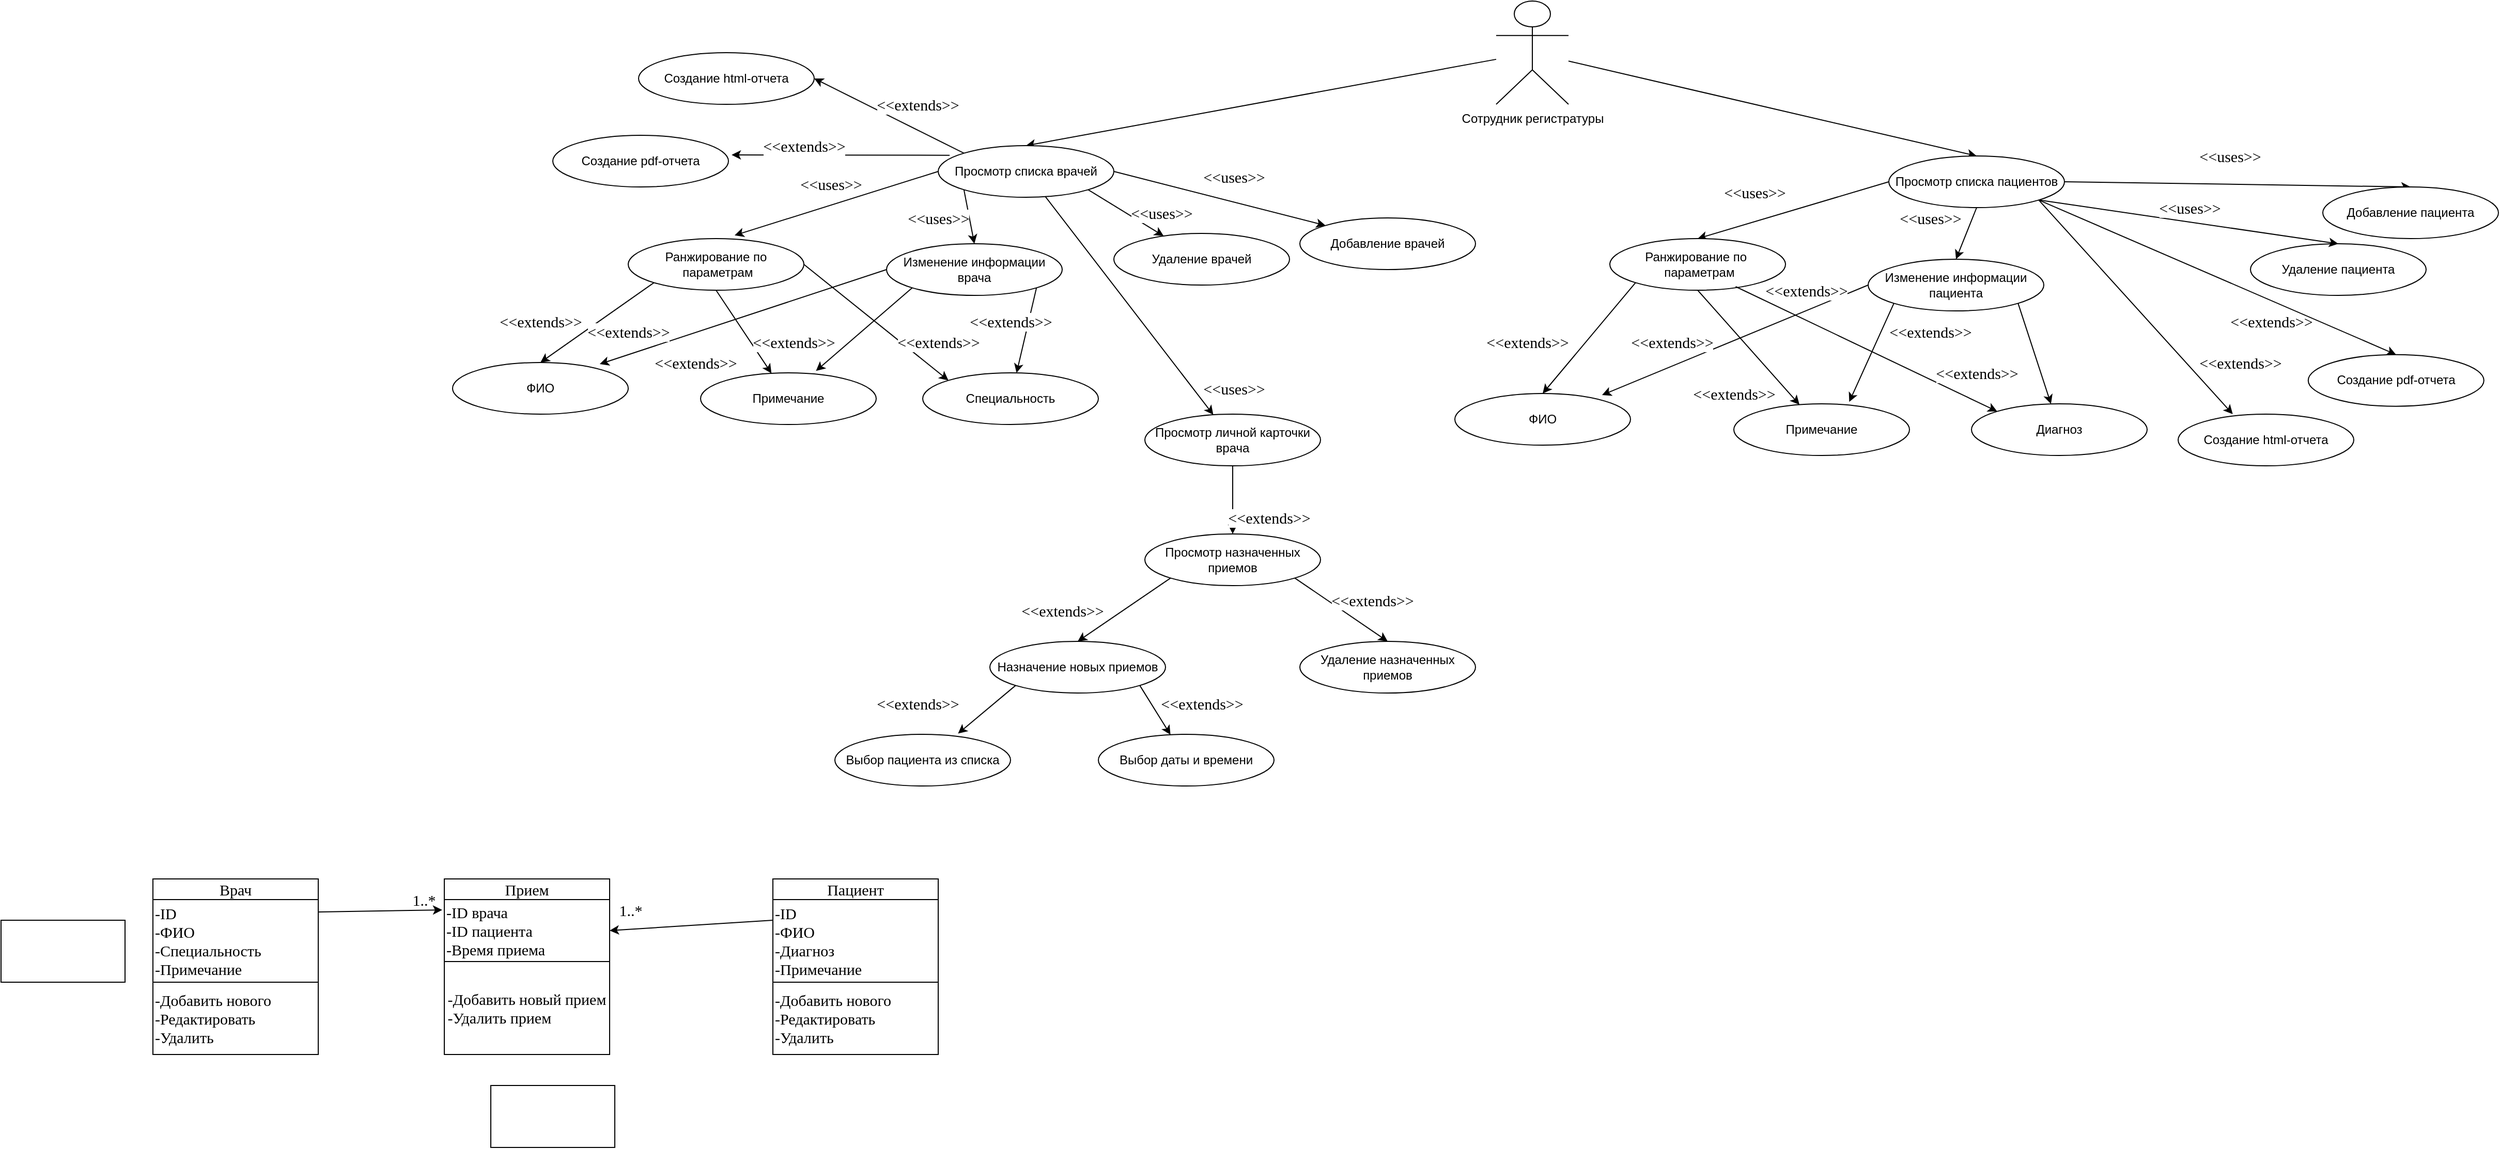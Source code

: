 <mxfile version="14.0.4" type="device"><diagram id="YWBsDUtpj5EmcOCMwIVn" name="Page-1"><mxGraphModel dx="2341" dy="1748" grid="1" gridSize="10" guides="1" tooltips="1" connect="1" arrows="1" fold="1" page="1" pageScale="1" pageWidth="827" pageHeight="1169" math="0" shadow="0"><root><mxCell id="0"/><mxCell id="1" parent="0"/><mxCell id="mnd61eeDgRCxOVj5yUjB-24" style="edgeStyle=none;rounded=0;orthogonalLoop=1;jettySize=auto;html=1;entryX=0.5;entryY=0;entryDx=0;entryDy=0;strokeColor=#000000;fontFamily=Times New Roman;fontSize=15;" parent="1" source="mnd61eeDgRCxOVj5yUjB-1" target="mnd61eeDgRCxOVj5yUjB-2" edge="1"><mxGeometry relative="1" as="geometry"><mxPoint x="490" y="-1090" as="sourcePoint"/></mxGeometry></mxCell><mxCell id="mnd61eeDgRCxOVj5yUjB-25" style="edgeStyle=none;rounded=0;orthogonalLoop=1;jettySize=auto;html=1;strokeColor=#000000;fontFamily=Times New Roman;fontSize=15;entryX=0.5;entryY=0;entryDx=0;entryDy=0;" parent="1" source="mnd61eeDgRCxOVj5yUjB-1" target="mnd61eeDgRCxOVj5yUjB-3" edge="1"><mxGeometry relative="1" as="geometry"><mxPoint x="910" y="-1050" as="targetPoint"/><mxPoint x="590" y="-1090" as="sourcePoint"/></mxGeometry></mxCell><mxCell id="mnd61eeDgRCxOVj5yUjB-1" value="Сотрудник регистратуры" style="shape=umlActor;verticalLabelPosition=bottom;verticalAlign=top;html=1;outlineConnect=0;" parent="1" vertex="1"><mxGeometry x="500" y="-1150" width="70" height="100" as="geometry"/></mxCell><mxCell id="mnd61eeDgRCxOVj5yUjB-13" style="rounded=0;orthogonalLoop=1;jettySize=auto;html=1;exitX=0;exitY=0.5;exitDx=0;exitDy=0;entryX=0.606;entryY=-0.063;entryDx=0;entryDy=0;entryPerimeter=0;" parent="1" source="mnd61eeDgRCxOVj5yUjB-2" target="mnd61eeDgRCxOVj5yUjB-11" edge="1"><mxGeometry relative="1" as="geometry"><mxPoint x="-20.135" y="-968.396" as="sourcePoint"/><mxPoint x="-240.0" y="-910" as="targetPoint"/></mxGeometry></mxCell><mxCell id="mnd61eeDgRCxOVj5yUjB-14" value="&amp;lt;&amp;lt;uses&amp;gt;&amp;gt;" style="edgeLabel;html=1;align=center;verticalAlign=middle;resizable=0;points=[];fontFamily=Times New Roman;fontSize=15;" parent="mnd61eeDgRCxOVj5yUjB-13" vertex="1" connectable="0"><mxGeometry x="0.819" y="-4" relative="1" as="geometry"><mxPoint x="76.5" y="-40.89" as="offset"/></mxGeometry></mxCell><mxCell id="mnd61eeDgRCxOVj5yUjB-19" style="edgeStyle=none;rounded=0;orthogonalLoop=1;jettySize=auto;html=1;exitX=1;exitY=1;exitDx=0;exitDy=0;strokeColor=#000000;fontFamily=Times New Roman;fontSize=15;" parent="1" source="mnd61eeDgRCxOVj5yUjB-2" target="mnd61eeDgRCxOVj5yUjB-4" edge="1"><mxGeometry relative="1" as="geometry"/></mxCell><mxCell id="mnd61eeDgRCxOVj5yUjB-20" style="edgeStyle=none;rounded=0;orthogonalLoop=1;jettySize=auto;html=1;exitX=1;exitY=0.5;exitDx=0;exitDy=0;entryX=0;entryY=0;entryDx=0;entryDy=0;strokeColor=#000000;fontFamily=Times New Roman;fontSize=15;" parent="1" source="mnd61eeDgRCxOVj5yUjB-2" target="mnd61eeDgRCxOVj5yUjB-6" edge="1"><mxGeometry relative="1" as="geometry"/></mxCell><mxCell id="mnd61eeDgRCxOVj5yUjB-105" style="edgeStyle=none;rounded=0;orthogonalLoop=1;jettySize=auto;html=1;exitX=0.065;exitY=0.187;exitDx=0;exitDy=0;entryX=1.018;entryY=0.38;entryDx=0;entryDy=0;entryPerimeter=0;strokeColor=#000000;fontFamily=Times New Roman;fontSize=15;exitPerimeter=0;" parent="1" source="mnd61eeDgRCxOVj5yUjB-2" target="mnd61eeDgRCxOVj5yUjB-102" edge="1"><mxGeometry relative="1" as="geometry"/></mxCell><mxCell id="mnd61eeDgRCxOVj5yUjB-106" style="edgeStyle=none;rounded=0;orthogonalLoop=1;jettySize=auto;html=1;exitX=0;exitY=0;exitDx=0;exitDy=0;entryX=1;entryY=0.5;entryDx=0;entryDy=0;strokeColor=#000000;fontFamily=Times New Roman;fontSize=15;" parent="1" source="mnd61eeDgRCxOVj5yUjB-2" target="mnd61eeDgRCxOVj5yUjB-103" edge="1"><mxGeometry relative="1" as="geometry"/></mxCell><mxCell id="mnd61eeDgRCxOVj5yUjB-2" value="Просмотр списка врачей" style="ellipse;whiteSpace=wrap;html=1;" parent="1" vertex="1"><mxGeometry x="-40" y="-1010" width="170" height="50" as="geometry"/></mxCell><mxCell id="mnd61eeDgRCxOVj5yUjB-26" style="edgeStyle=none;rounded=0;orthogonalLoop=1;jettySize=auto;html=1;exitX=0;exitY=0.5;exitDx=0;exitDy=0;entryX=0.5;entryY=0;entryDx=0;entryDy=0;strokeColor=#000000;fontFamily=Times New Roman;fontSize=15;" parent="1" source="mnd61eeDgRCxOVj5yUjB-3" target="mnd61eeDgRCxOVj5yUjB-12" edge="1"><mxGeometry relative="1" as="geometry"/></mxCell><mxCell id="mnd61eeDgRCxOVj5yUjB-27" style="edgeStyle=none;rounded=0;orthogonalLoop=1;jettySize=auto;html=1;exitX=0.5;exitY=1;exitDx=0;exitDy=0;entryX=0.5;entryY=0;entryDx=0;entryDy=0;strokeColor=#000000;fontFamily=Times New Roman;fontSize=15;" parent="1" source="mnd61eeDgRCxOVj5yUjB-3" target="mnd61eeDgRCxOVj5yUjB-8" edge="1"><mxGeometry relative="1" as="geometry"/></mxCell><mxCell id="mnd61eeDgRCxOVj5yUjB-29" style="edgeStyle=none;rounded=0;orthogonalLoop=1;jettySize=auto;html=1;exitX=1;exitY=0.5;exitDx=0;exitDy=0;entryX=0.5;entryY=0;entryDx=0;entryDy=0;strokeColor=#000000;fontFamily=Times New Roman;fontSize=15;" parent="1" source="mnd61eeDgRCxOVj5yUjB-3" target="mnd61eeDgRCxOVj5yUjB-9" edge="1"><mxGeometry relative="1" as="geometry"/></mxCell><mxCell id="mnd61eeDgRCxOVj5yUjB-3" value="Просмотр списка пациентов" style="ellipse;whiteSpace=wrap;html=1;" parent="1" vertex="1"><mxGeometry x="880" y="-1000" width="170" height="50" as="geometry"/></mxCell><mxCell id="mnd61eeDgRCxOVj5yUjB-4" value="Удаление врачей" style="ellipse;whiteSpace=wrap;html=1;" parent="1" vertex="1"><mxGeometry x="130" y="-925" width="170" height="50" as="geometry"/></mxCell><mxCell id="mnd61eeDgRCxOVj5yUjB-41" style="edgeStyle=none;rounded=0;orthogonalLoop=1;jettySize=auto;html=1;exitX=0;exitY=0.5;exitDx=0;exitDy=0;entryX=0.838;entryY=0.03;entryDx=0;entryDy=0;entryPerimeter=0;strokeColor=#000000;fontFamily=Times New Roman;fontSize=15;" parent="1" source="mnd61eeDgRCxOVj5yUjB-5" target="mnd61eeDgRCxOVj5yUjB-35" edge="1"><mxGeometry relative="1" as="geometry"/></mxCell><mxCell id="mnd61eeDgRCxOVj5yUjB-42" style="edgeStyle=none;rounded=0;orthogonalLoop=1;jettySize=auto;html=1;exitX=0;exitY=1;exitDx=0;exitDy=0;entryX=0.657;entryY=-0.037;entryDx=0;entryDy=0;entryPerimeter=0;strokeColor=#000000;fontFamily=Times New Roman;fontSize=15;" parent="1" source="mnd61eeDgRCxOVj5yUjB-5" target="mnd61eeDgRCxOVj5yUjB-37" edge="1"><mxGeometry relative="1" as="geometry"/></mxCell><mxCell id="mnd61eeDgRCxOVj5yUjB-43" style="edgeStyle=none;rounded=0;orthogonalLoop=1;jettySize=auto;html=1;exitX=1;exitY=1;exitDx=0;exitDy=0;strokeColor=#000000;fontFamily=Times New Roman;fontSize=15;" parent="1" source="mnd61eeDgRCxOVj5yUjB-5" target="mnd61eeDgRCxOVj5yUjB-36" edge="1"><mxGeometry relative="1" as="geometry"><mxPoint x="10" y="-830" as="targetPoint"/></mxGeometry></mxCell><mxCell id="mnd61eeDgRCxOVj5yUjB-5" value="Изменение информации врача" style="ellipse;whiteSpace=wrap;html=1;" parent="1" vertex="1"><mxGeometry x="-90" y="-915" width="170" height="50" as="geometry"/></mxCell><mxCell id="mnd61eeDgRCxOVj5yUjB-6" value="Добавление врачей" style="ellipse;whiteSpace=wrap;html=1;" parent="1" vertex="1"><mxGeometry x="310" y="-940" width="170" height="50" as="geometry"/></mxCell><mxCell id="mnd61eeDgRCxOVj5yUjB-7" value="Удаление пациента" style="ellipse;whiteSpace=wrap;html=1;" parent="1" vertex="1"><mxGeometry x="1230" y="-915" width="170" height="50" as="geometry"/></mxCell><mxCell id="mnd61eeDgRCxOVj5yUjB-8" value="Изменение информации пациента" style="ellipse;whiteSpace=wrap;html=1;" parent="1" vertex="1"><mxGeometry x="860" y="-900" width="170" height="50" as="geometry"/></mxCell><mxCell id="mnd61eeDgRCxOVj5yUjB-9" value="Добавление пациента" style="ellipse;whiteSpace=wrap;html=1;" parent="1" vertex="1"><mxGeometry x="1300" y="-970" width="170" height="50" as="geometry"/></mxCell><mxCell id="mnd61eeDgRCxOVj5yUjB-38" style="edgeStyle=none;rounded=0;orthogonalLoop=1;jettySize=auto;html=1;exitX=0;exitY=1;exitDx=0;exitDy=0;entryX=0.5;entryY=0;entryDx=0;entryDy=0;strokeColor=#000000;fontFamily=Times New Roman;fontSize=15;" parent="1" source="mnd61eeDgRCxOVj5yUjB-11" target="mnd61eeDgRCxOVj5yUjB-35" edge="1"><mxGeometry relative="1" as="geometry"/></mxCell><mxCell id="mnd61eeDgRCxOVj5yUjB-39" style="edgeStyle=none;rounded=0;orthogonalLoop=1;jettySize=auto;html=1;exitX=0.5;exitY=1;exitDx=0;exitDy=0;strokeColor=#000000;fontFamily=Times New Roman;fontSize=15;" parent="1" source="mnd61eeDgRCxOVj5yUjB-11" target="mnd61eeDgRCxOVj5yUjB-37" edge="1"><mxGeometry relative="1" as="geometry"/></mxCell><mxCell id="mnd61eeDgRCxOVj5yUjB-40" style="edgeStyle=none;rounded=0;orthogonalLoop=1;jettySize=auto;html=1;exitX=1;exitY=0.5;exitDx=0;exitDy=0;entryX=0;entryY=0;entryDx=0;entryDy=0;strokeColor=#000000;fontFamily=Times New Roman;fontSize=15;" parent="1" source="mnd61eeDgRCxOVj5yUjB-11" target="mnd61eeDgRCxOVj5yUjB-36" edge="1"><mxGeometry relative="1" as="geometry"/></mxCell><mxCell id="mnd61eeDgRCxOVj5yUjB-11" value="Ранжирование по&lt;br&gt;&amp;nbsp;параметрам" style="ellipse;whiteSpace=wrap;html=1;" parent="1" vertex="1"><mxGeometry x="-340" y="-920" width="170" height="50" as="geometry"/></mxCell><mxCell id="mnd61eeDgRCxOVj5yUjB-12" value="Ранжирование по&amp;nbsp;&lt;br&gt;&amp;nbsp;параметрам" style="ellipse;whiteSpace=wrap;html=1;" parent="1" vertex="1"><mxGeometry x="610" y="-920" width="170" height="50" as="geometry"/></mxCell><mxCell id="mnd61eeDgRCxOVj5yUjB-16" style="rounded=0;orthogonalLoop=1;jettySize=auto;html=1;entryX=0.5;entryY=0;entryDx=0;entryDy=0;exitX=0;exitY=1;exitDx=0;exitDy=0;" parent="1" source="mnd61eeDgRCxOVj5yUjB-2" target="mnd61eeDgRCxOVj5yUjB-5" edge="1"><mxGeometry relative="1" as="geometry"><mxPoint y="-970" as="sourcePoint"/><mxPoint x="-230.0" y="-900" as="targetPoint"/></mxGeometry></mxCell><mxCell id="mnd61eeDgRCxOVj5yUjB-18" value="&amp;lt;&amp;lt;uses&amp;gt;&amp;gt;" style="edgeLabel;html=1;align=center;verticalAlign=middle;resizable=0;points=[];fontFamily=Times New Roman;fontSize=15;" parent="1" vertex="1" connectable="0"><mxGeometry x="-40.002" y="-940.0" as="geometry"/></mxCell><mxCell id="mnd61eeDgRCxOVj5yUjB-21" value="&amp;lt;&amp;lt;uses&amp;gt;&amp;gt;" style="edgeLabel;html=1;align=center;verticalAlign=middle;resizable=0;points=[];fontFamily=Times New Roman;fontSize=15;" parent="1" vertex="1" connectable="0"><mxGeometry x="59.998" y="-940.0" as="geometry"><mxPoint x="116" y="-5" as="offset"/></mxGeometry></mxCell><mxCell id="mnd61eeDgRCxOVj5yUjB-22" value="&amp;lt;&amp;lt;uses&amp;gt;&amp;gt;" style="edgeLabel;html=1;align=center;verticalAlign=middle;resizable=0;points=[];fontFamily=Times New Roman;fontSize=15;" parent="1" vertex="1" connectable="0"><mxGeometry x="129.998" y="-975.0" as="geometry"><mxPoint x="116" y="-5" as="offset"/></mxGeometry></mxCell><mxCell id="mnd61eeDgRCxOVj5yUjB-30" value="&amp;lt;&amp;lt;uses&amp;gt;&amp;gt;" style="edgeLabel;html=1;align=center;verticalAlign=middle;resizable=0;points=[];fontFamily=Times New Roman;fontSize=15;" parent="1" vertex="1" connectable="0"><mxGeometry x="749.997" y="-964.996" as="geometry"/></mxCell><mxCell id="mnd61eeDgRCxOVj5yUjB-32" value="&amp;lt;&amp;lt;uses&amp;gt;&amp;gt;" style="edgeLabel;html=1;align=center;verticalAlign=middle;resizable=0;points=[];fontFamily=Times New Roman;fontSize=15;" parent="1" vertex="1" connectable="0"><mxGeometry x="919.997" y="-939.996" as="geometry"/></mxCell><mxCell id="mnd61eeDgRCxOVj5yUjB-34" value="&amp;lt;&amp;lt;uses&amp;gt;&amp;gt;" style="edgeLabel;html=1;align=center;verticalAlign=middle;resizable=0;points=[];fontFamily=Times New Roman;fontSize=15;" parent="1" vertex="1" connectable="0"><mxGeometry x="1209.997" y="-999.996" as="geometry"/></mxCell><mxCell id="mnd61eeDgRCxOVj5yUjB-35" value="ФИО" style="ellipse;whiteSpace=wrap;html=1;" parent="1" vertex="1"><mxGeometry x="-510" y="-800" width="170" height="50" as="geometry"/></mxCell><mxCell id="mnd61eeDgRCxOVj5yUjB-36" value="Специальность" style="ellipse;whiteSpace=wrap;html=1;" parent="1" vertex="1"><mxGeometry x="-55" y="-790" width="170" height="50" as="geometry"/></mxCell><mxCell id="mnd61eeDgRCxOVj5yUjB-37" value="Примечание" style="ellipse;whiteSpace=wrap;html=1;" parent="1" vertex="1"><mxGeometry x="-270" y="-790" width="170" height="50" as="geometry"/></mxCell><mxCell id="mnd61eeDgRCxOVj5yUjB-45" value="&amp;lt;&amp;lt;extends&amp;gt;&amp;gt;" style="edgeLabel;html=1;align=center;verticalAlign=middle;resizable=0;points=[];fontFamily=Times New Roman;fontSize=15;" parent="1" vertex="1" connectable="0"><mxGeometry x="29.998" y="-840.0" as="geometry"/></mxCell><mxCell id="mnd61eeDgRCxOVj5yUjB-46" value="&amp;lt;&amp;lt;extends&amp;gt;&amp;gt;" style="edgeLabel;html=1;align=center;verticalAlign=middle;resizable=0;points=[];fontFamily=Times New Roman;fontSize=15;" parent="1" vertex="1" connectable="0"><mxGeometry x="-40.002" y="-820.0" as="geometry"/></mxCell><mxCell id="mnd61eeDgRCxOVj5yUjB-47" value="&amp;lt;&amp;lt;extends&amp;gt;&amp;gt;" style="edgeLabel;html=1;align=center;verticalAlign=middle;resizable=0;points=[];fontFamily=Times New Roman;fontSize=15;" parent="1" vertex="1" connectable="0"><mxGeometry x="-425.002" y="-840.0" as="geometry"/></mxCell><mxCell id="mnd61eeDgRCxOVj5yUjB-48" value="&amp;lt;&amp;lt;extends&amp;gt;&amp;gt;" style="edgeLabel;html=1;align=center;verticalAlign=middle;resizable=0;points=[];fontFamily=Times New Roman;fontSize=15;" parent="1" vertex="1" connectable="0"><mxGeometry x="-340.002" y="-830.0" as="geometry"/></mxCell><mxCell id="mnd61eeDgRCxOVj5yUjB-49" value="&amp;lt;&amp;lt;extends&amp;gt;&amp;gt;" style="edgeLabel;html=1;align=center;verticalAlign=middle;resizable=0;points=[];fontFamily=Times New Roman;fontSize=15;" parent="1" vertex="1" connectable="0"><mxGeometry x="-275.002" y="-800.0" as="geometry"/></mxCell><mxCell id="mnd61eeDgRCxOVj5yUjB-50" value="&amp;lt;&amp;lt;extends&amp;gt;&amp;gt;" style="edgeLabel;html=1;align=center;verticalAlign=middle;resizable=0;points=[];fontFamily=Times New Roman;fontSize=15;" parent="1" vertex="1" connectable="0"><mxGeometry x="-180.002" y="-820.0" as="geometry"/></mxCell><mxCell id="mnd61eeDgRCxOVj5yUjB-51" style="edgeStyle=none;rounded=0;orthogonalLoop=1;jettySize=auto;html=1;exitX=0;exitY=0.5;exitDx=0;exitDy=0;entryX=0.838;entryY=0.03;entryDx=0;entryDy=0;entryPerimeter=0;strokeColor=#000000;fontFamily=Times New Roman;fontSize=15;" parent="1" source="mnd61eeDgRCxOVj5yUjB-8" target="mnd61eeDgRCxOVj5yUjB-57" edge="1"><mxGeometry relative="1" as="geometry"><mxPoint x="760" y="-865" as="sourcePoint"/></mxGeometry></mxCell><mxCell id="mnd61eeDgRCxOVj5yUjB-52" style="edgeStyle=none;rounded=0;orthogonalLoop=1;jettySize=auto;html=1;exitX=0;exitY=1;exitDx=0;exitDy=0;entryX=0.657;entryY=-0.037;entryDx=0;entryDy=0;entryPerimeter=0;strokeColor=#000000;fontFamily=Times New Roman;fontSize=15;" parent="1" source="mnd61eeDgRCxOVj5yUjB-8" target="mnd61eeDgRCxOVj5yUjB-59" edge="1"><mxGeometry relative="1" as="geometry"><mxPoint x="784.645" y="-847.396" as="sourcePoint"/></mxGeometry></mxCell><mxCell id="mnd61eeDgRCxOVj5yUjB-53" style="edgeStyle=none;rounded=0;orthogonalLoop=1;jettySize=auto;html=1;exitX=1;exitY=1;exitDx=0;exitDy=0;strokeColor=#000000;fontFamily=Times New Roman;fontSize=15;" parent="1" source="mnd61eeDgRCxOVj5yUjB-8" target="mnd61eeDgRCxOVj5yUjB-58" edge="1"><mxGeometry relative="1" as="geometry"><mxPoint x="910" y="-810" as="targetPoint"/><mxPoint x="905.355" y="-847.396" as="sourcePoint"/></mxGeometry></mxCell><mxCell id="mnd61eeDgRCxOVj5yUjB-54" style="edgeStyle=none;rounded=0;orthogonalLoop=1;jettySize=auto;html=1;exitX=0;exitY=1;exitDx=0;exitDy=0;entryX=0.5;entryY=0;entryDx=0;entryDy=0;strokeColor=#000000;fontFamily=Times New Roman;fontSize=15;" parent="1" source="mnd61eeDgRCxOVj5yUjB-12" target="mnd61eeDgRCxOVj5yUjB-57" edge="1"><mxGeometry relative="1" as="geometry"><mxPoint x="564.645" y="-847.396" as="sourcePoint"/></mxGeometry></mxCell><mxCell id="mnd61eeDgRCxOVj5yUjB-55" style="edgeStyle=none;rounded=0;orthogonalLoop=1;jettySize=auto;html=1;exitX=0.5;exitY=1;exitDx=0;exitDy=0;strokeColor=#000000;fontFamily=Times New Roman;fontSize=15;" parent="1" source="mnd61eeDgRCxOVj5yUjB-12" target="mnd61eeDgRCxOVj5yUjB-59" edge="1"><mxGeometry relative="1" as="geometry"><mxPoint x="625" y="-840" as="sourcePoint"/></mxGeometry></mxCell><mxCell id="mnd61eeDgRCxOVj5yUjB-56" style="edgeStyle=none;rounded=0;orthogonalLoop=1;jettySize=auto;html=1;exitX=0.716;exitY=0.93;exitDx=0;exitDy=0;entryX=0;entryY=0;entryDx=0;entryDy=0;strokeColor=#000000;fontFamily=Times New Roman;fontSize=15;exitPerimeter=0;" parent="1" source="mnd61eeDgRCxOVj5yUjB-12" target="mnd61eeDgRCxOVj5yUjB-58" edge="1"><mxGeometry relative="1" as="geometry"><mxPoint x="710" y="-865" as="sourcePoint"/></mxGeometry></mxCell><mxCell id="mnd61eeDgRCxOVj5yUjB-57" value="ФИО" style="ellipse;whiteSpace=wrap;html=1;" parent="1" vertex="1"><mxGeometry x="460" y="-770" width="170" height="50" as="geometry"/></mxCell><mxCell id="mnd61eeDgRCxOVj5yUjB-58" value="Диагноз" style="ellipse;whiteSpace=wrap;html=1;" parent="1" vertex="1"><mxGeometry x="960" y="-760" width="170" height="50" as="geometry"/></mxCell><mxCell id="mnd61eeDgRCxOVj5yUjB-59" value="Примечание" style="ellipse;whiteSpace=wrap;html=1;" parent="1" vertex="1"><mxGeometry x="730" y="-760" width="170" height="50" as="geometry"/></mxCell><mxCell id="mnd61eeDgRCxOVj5yUjB-60" value="&amp;lt;&amp;lt;extends&amp;gt;&amp;gt;" style="edgeLabel;html=1;align=center;verticalAlign=middle;resizable=0;points=[];fontFamily=Times New Roman;fontSize=15;" parent="1" vertex="1" connectable="0"><mxGeometry x="1249.998" y="-840.0" as="geometry"/></mxCell><mxCell id="mnd61eeDgRCxOVj5yUjB-61" value="&amp;lt;&amp;lt;extends&amp;gt;&amp;gt;" style="edgeLabel;html=1;align=center;verticalAlign=middle;resizable=0;points=[];fontFamily=Times New Roman;fontSize=15;" parent="1" vertex="1" connectable="0"><mxGeometry x="964.998" y="-790.0" as="geometry"/></mxCell><mxCell id="mnd61eeDgRCxOVj5yUjB-62" value="&amp;lt;&amp;lt;extends&amp;gt;&amp;gt;" style="edgeLabel;html=1;align=center;verticalAlign=middle;resizable=0;points=[];fontFamily=Times New Roman;fontSize=15;" parent="1" vertex="1" connectable="0"><mxGeometry x="529.998" y="-820.0" as="geometry"/></mxCell><mxCell id="mnd61eeDgRCxOVj5yUjB-63" value="&amp;lt;&amp;lt;extends&amp;gt;&amp;gt;" style="edgeLabel;html=1;align=center;verticalAlign=middle;resizable=0;points=[];fontFamily=Times New Roman;fontSize=15;" parent="1" vertex="1" connectable="0"><mxGeometry x="669.998" y="-820.0" as="geometry"/></mxCell><mxCell id="mnd61eeDgRCxOVj5yUjB-64" value="&amp;lt;&amp;lt;extends&amp;gt;&amp;gt;" style="edgeLabel;html=1;align=center;verticalAlign=middle;resizable=0;points=[];fontFamily=Times New Roman;fontSize=15;" parent="1" vertex="1" connectable="0"><mxGeometry x="799.998" y="-870.0" as="geometry"/></mxCell><mxCell id="mnd61eeDgRCxOVj5yUjB-65" value="&amp;lt;&amp;lt;extends&amp;gt;&amp;gt;" style="edgeLabel;html=1;align=center;verticalAlign=middle;resizable=0;points=[];fontFamily=Times New Roman;fontSize=15;" parent="1" vertex="1" connectable="0"><mxGeometry x="729.998" y="-770.0" as="geometry"/></mxCell><mxCell id="mnd61eeDgRCxOVj5yUjB-28" style="edgeStyle=none;rounded=0;orthogonalLoop=1;jettySize=auto;html=1;exitX=1;exitY=1;exitDx=0;exitDy=0;entryX=0.5;entryY=0;entryDx=0;entryDy=0;strokeColor=#000000;fontFamily=Times New Roman;fontSize=15;" parent="1" source="mnd61eeDgRCxOVj5yUjB-3" target="mnd61eeDgRCxOVj5yUjB-7" edge="1"><mxGeometry x="999.997" y="-929.996" as="geometry"/></mxCell><mxCell id="mnd61eeDgRCxOVj5yUjB-33" value="&amp;lt;&amp;lt;uses&amp;gt;&amp;gt;" style="edgeLabel;html=1;align=center;verticalAlign=middle;resizable=0;points=[];fontFamily=Times New Roman;fontSize=15;" parent="1" vertex="1" connectable="0"><mxGeometry x="1170.997" y="-949.996" as="geometry"/></mxCell><mxCell id="mnd61eeDgRCxOVj5yUjB-68" value="&amp;lt;&amp;lt;extends&amp;gt;&amp;gt;" style="edgeLabel;html=1;align=center;verticalAlign=middle;resizable=0;points=[];fontFamily=Times New Roman;fontSize=15;" parent="1" vertex="1" connectable="0"><mxGeometry x="919.998" y="-830.0" as="geometry"/></mxCell><mxCell id="mnd61eeDgRCxOVj5yUjB-69" style="edgeStyle=none;rounded=0;orthogonalLoop=1;jettySize=auto;html=1;strokeColor=#000000;fontFamily=Times New Roman;fontSize=15;" parent="1" source="mnd61eeDgRCxOVj5yUjB-2" target="mnd61eeDgRCxOVj5yUjB-70" edge="1"><mxGeometry relative="1" as="geometry"><mxPoint x="155.104" y="-770.002" as="sourcePoint"/></mxGeometry></mxCell><mxCell id="mnd61eeDgRCxOVj5yUjB-73" style="edgeStyle=none;rounded=0;orthogonalLoop=1;jettySize=auto;html=1;exitX=0.5;exitY=1;exitDx=0;exitDy=0;entryX=0.5;entryY=0;entryDx=0;entryDy=0;strokeColor=#000000;fontFamily=Times New Roman;fontSize=15;" parent="1" source="mnd61eeDgRCxOVj5yUjB-70" target="mnd61eeDgRCxOVj5yUjB-72" edge="1"><mxGeometry relative="1" as="geometry"/></mxCell><mxCell id="mnd61eeDgRCxOVj5yUjB-70" value="Просмотр личной карточки врача" style="ellipse;whiteSpace=wrap;html=1;" parent="1" vertex="1"><mxGeometry x="160" y="-750.0" width="170" height="50" as="geometry"/></mxCell><mxCell id="mnd61eeDgRCxOVj5yUjB-71" value="&amp;lt;&amp;lt;uses&amp;gt;&amp;gt;" style="edgeLabel;html=1;align=center;verticalAlign=middle;resizable=0;points=[];fontFamily=Times New Roman;fontSize=15;" parent="1" vertex="1" connectable="0"><mxGeometry x="129.998" y="-770.0" as="geometry"><mxPoint x="116" y="-5" as="offset"/></mxGeometry></mxCell><mxCell id="mnd61eeDgRCxOVj5yUjB-75" style="edgeStyle=none;rounded=0;orthogonalLoop=1;jettySize=auto;html=1;exitX=0;exitY=1;exitDx=0;exitDy=0;entryX=0.5;entryY=0;entryDx=0;entryDy=0;strokeColor=#000000;fontFamily=Times New Roman;fontSize=15;" parent="1" source="mnd61eeDgRCxOVj5yUjB-72" target="mnd61eeDgRCxOVj5yUjB-74" edge="1"><mxGeometry relative="1" as="geometry"/></mxCell><mxCell id="mnd61eeDgRCxOVj5yUjB-72" value="Просмотр назначенных приемов" style="ellipse;whiteSpace=wrap;html=1;" parent="1" vertex="1"><mxGeometry x="160" y="-634.0" width="170" height="50" as="geometry"/></mxCell><mxCell id="mnd61eeDgRCxOVj5yUjB-84" style="edgeStyle=none;rounded=0;orthogonalLoop=1;jettySize=auto;html=1;exitX=0;exitY=1;exitDx=0;exitDy=0;entryX=0.701;entryY=-0.014;entryDx=0;entryDy=0;entryPerimeter=0;strokeColor=#000000;fontFamily=Times New Roman;fontSize=15;" parent="1" source="mnd61eeDgRCxOVj5yUjB-74" target="mnd61eeDgRCxOVj5yUjB-78" edge="1"><mxGeometry relative="1" as="geometry"/></mxCell><mxCell id="mnd61eeDgRCxOVj5yUjB-86" style="edgeStyle=none;rounded=0;orthogonalLoop=1;jettySize=auto;html=1;exitX=1;exitY=1;exitDx=0;exitDy=0;strokeColor=#000000;fontFamily=Times New Roman;fontSize=15;" parent="1" source="mnd61eeDgRCxOVj5yUjB-74" target="mnd61eeDgRCxOVj5yUjB-85" edge="1"><mxGeometry relative="1" as="geometry"/></mxCell><mxCell id="mnd61eeDgRCxOVj5yUjB-74" value="Назначение новых приемов" style="ellipse;whiteSpace=wrap;html=1;" parent="1" vertex="1"><mxGeometry x="10" y="-530.0" width="170" height="50" as="geometry"/></mxCell><mxCell id="mnd61eeDgRCxOVj5yUjB-76" style="edgeStyle=none;rounded=0;orthogonalLoop=1;jettySize=auto;html=1;exitX=1;exitY=1;exitDx=0;exitDy=0;strokeColor=#000000;fontFamily=Times New Roman;fontSize=15;entryX=0.5;entryY=0;entryDx=0;entryDy=0;" parent="1" source="mnd61eeDgRCxOVj5yUjB-72" target="mnd61eeDgRCxOVj5yUjB-77" edge="1"><mxGeometry relative="1" as="geometry"><mxPoint x="204.282" y="-517.505" as="sourcePoint"/><mxPoint x="430" y="-480" as="targetPoint"/></mxGeometry></mxCell><mxCell id="mnd61eeDgRCxOVj5yUjB-77" value="Удаление назначенных приемов" style="ellipse;whiteSpace=wrap;html=1;" parent="1" vertex="1"><mxGeometry x="310" y="-530.0" width="170" height="50" as="geometry"/></mxCell><mxCell id="mnd61eeDgRCxOVj5yUjB-78" value="Выбор пациента из списка" style="ellipse;whiteSpace=wrap;html=1;" parent="1" vertex="1"><mxGeometry x="-140" y="-440.0" width="170" height="50" as="geometry"/></mxCell><mxCell id="mnd61eeDgRCxOVj5yUjB-80" value="&amp;lt;&amp;lt;extends&amp;gt;&amp;gt;" style="edgeLabel;html=1;align=center;verticalAlign=middle;resizable=0;points=[];fontFamily=Times New Roman;fontSize=15;" parent="1" vertex="1" connectable="0"><mxGeometry x="279.998" y="-650.0" as="geometry"/></mxCell><mxCell id="mnd61eeDgRCxOVj5yUjB-81" value="&amp;lt;&amp;lt;extends&amp;gt;&amp;gt;" style="edgeLabel;html=1;align=center;verticalAlign=middle;resizable=0;points=[];fontFamily=Times New Roman;fontSize=15;" parent="1" vertex="1" connectable="0"><mxGeometry x="379.998" y="-570.0" as="geometry"/></mxCell><mxCell id="mnd61eeDgRCxOVj5yUjB-82" value="&amp;lt;&amp;lt;extends&amp;gt;&amp;gt;" style="edgeLabel;html=1;align=center;verticalAlign=middle;resizable=0;points=[];fontFamily=Times New Roman;fontSize=15;" parent="1" vertex="1" connectable="0"><mxGeometry x="79.998" y="-560.0" as="geometry"/></mxCell><mxCell id="mnd61eeDgRCxOVj5yUjB-83" value="&amp;lt;&amp;lt;extends&amp;gt;&amp;gt;" style="edgeLabel;html=1;align=center;verticalAlign=middle;resizable=0;points=[];fontFamily=Times New Roman;fontSize=15;" parent="1" vertex="1" connectable="0"><mxGeometry x="-60.002" y="-470.0" as="geometry"/></mxCell><mxCell id="mnd61eeDgRCxOVj5yUjB-85" value="Выбор даты и времени" style="ellipse;whiteSpace=wrap;html=1;" parent="1" vertex="1"><mxGeometry x="115" y="-440.0" width="170" height="50" as="geometry"/></mxCell><mxCell id="mnd61eeDgRCxOVj5yUjB-87" value="&amp;lt;&amp;lt;extends&amp;gt;&amp;gt;" style="edgeLabel;html=1;align=center;verticalAlign=middle;resizable=0;points=[];fontFamily=Times New Roman;fontSize=15;" parent="1" vertex="1" connectable="0"><mxGeometry x="214.998" y="-470.0" as="geometry"/></mxCell><mxCell id="mnd61eeDgRCxOVj5yUjB-88" value="Создание pdf-отчета" style="ellipse;whiteSpace=wrap;html=1;" parent="1" vertex="1"><mxGeometry x="1285.9" y="-807.68" width="170" height="50" as="geometry"/></mxCell><mxCell id="mnd61eeDgRCxOVj5yUjB-89" style="edgeStyle=none;rounded=0;orthogonalLoop=1;jettySize=auto;html=1;exitX=1;exitY=1;exitDx=0;exitDy=0;entryX=0.5;entryY=0;entryDx=0;entryDy=0;strokeColor=#000000;fontFamily=Times New Roman;fontSize=15;" parent="1" source="mnd61eeDgRCxOVj5yUjB-3" target="mnd61eeDgRCxOVj5yUjB-88" edge="1"><mxGeometry x="1114.897" y="-822.676" as="geometry"><mxPoint x="1140.004" y="-850.002" as="sourcePoint"/></mxGeometry></mxCell><mxCell id="mnd61eeDgRCxOVj5yUjB-97" value="Создание html-отчета" style="ellipse;whiteSpace=wrap;html=1;" parent="1" vertex="1"><mxGeometry x="1160" y="-750.0" width="170" height="50" as="geometry"/></mxCell><mxCell id="mnd61eeDgRCxOVj5yUjB-98" value="&amp;lt;&amp;lt;extends&amp;gt;&amp;gt;" style="edgeLabel;html=1;align=center;verticalAlign=middle;resizable=0;points=[];fontFamily=Times New Roman;fontSize=15;" parent="1" vertex="1" connectable="0"><mxGeometry x="1219.998" y="-800.0" as="geometry"/></mxCell><mxCell id="mnd61eeDgRCxOVj5yUjB-99" style="edgeStyle=none;rounded=0;orthogonalLoop=1;jettySize=auto;html=1;exitX=1;exitY=1;exitDx=0;exitDy=0;entryX=0.341;entryY=-0.04;entryDx=0;entryDy=0;strokeColor=#000000;fontFamily=Times New Roman;fontSize=15;entryPerimeter=0;" parent="1" source="mnd61eeDgRCxOVj5yUjB-3" edge="1"><mxGeometry x="1119.797" y="-810.676" as="geometry"><mxPoint x="1030.004" y="-945.322" as="sourcePoint"/><mxPoint x="1212.87" y="-750.0" as="targetPoint"/></mxGeometry></mxCell><mxCell id="mnd61eeDgRCxOVj5yUjB-101" value="&amp;lt;&amp;lt;extends&amp;gt;&amp;gt;" style="edgeLabel;html=1;align=center;verticalAlign=middle;resizable=0;points=[];fontFamily=Times New Roman;fontSize=15;" parent="1" vertex="1" connectable="0"><mxGeometry x="-60.002" y="-1050.0" as="geometry"/></mxCell><mxCell id="mnd61eeDgRCxOVj5yUjB-102" value="Создание pdf-отчета" style="ellipse;whiteSpace=wrap;html=1;" parent="1" vertex="1"><mxGeometry x="-413.0" y="-1020" width="170" height="50" as="geometry"/></mxCell><mxCell id="mnd61eeDgRCxOVj5yUjB-103" value="Создание html-отчета" style="ellipse;whiteSpace=wrap;html=1;" parent="1" vertex="1"><mxGeometry x="-330" y="-1100" width="170" height="50" as="geometry"/></mxCell><mxCell id="mnd61eeDgRCxOVj5yUjB-104" value="&amp;lt;&amp;lt;extends&amp;gt;&amp;gt;" style="edgeLabel;html=1;align=center;verticalAlign=middle;resizable=0;points=[];fontFamily=Times New Roman;fontSize=15;" parent="1" vertex="1" connectable="0"><mxGeometry x="-170.002" y="-1010.0" as="geometry"/></mxCell><mxCell id="mnd61eeDgRCxOVj5yUjB-110" value="Врач" style="rounded=0;whiteSpace=wrap;html=1;fontFamily=Times New Roman;fontSize=15;" parent="1" vertex="1"><mxGeometry x="-800" y="-300" width="160" height="20" as="geometry"/></mxCell><mxCell id="mnd61eeDgRCxOVj5yUjB-119" style="edgeStyle=none;rounded=0;orthogonalLoop=1;jettySize=auto;html=1;exitX=1;exitY=0.15;exitDx=0;exitDy=0;strokeColor=#000000;fontFamily=Times New Roman;fontSize=15;exitPerimeter=0;" parent="1" source="mnd61eeDgRCxOVj5yUjB-111" edge="1"><mxGeometry relative="1" as="geometry"><mxPoint x="-520" y="-270" as="targetPoint"/></mxGeometry></mxCell><mxCell id="mnd61eeDgRCxOVj5yUjB-111" value="-ID&amp;nbsp;&lt;br&gt;-ФИО&lt;br&gt;-Специальность&lt;br&gt;-Примечание" style="rounded=0;whiteSpace=wrap;html=1;fontFamily=Times New Roman;fontSize=15;align=left;" parent="1" vertex="1"><mxGeometry x="-800" y="-280" width="160" height="80" as="geometry"/></mxCell><mxCell id="mnd61eeDgRCxOVj5yUjB-112" value="-Добавить нового&lt;br&gt;-Редактировать&lt;br&gt;-Удалить" style="rounded=0;whiteSpace=wrap;html=1;fontFamily=Times New Roman;fontSize=15;align=left;" parent="1" vertex="1"><mxGeometry x="-800" y="-200" width="160" height="70" as="geometry"/></mxCell><mxCell id="mnd61eeDgRCxOVj5yUjB-113" value="Пациент" style="rounded=0;whiteSpace=wrap;html=1;fontFamily=Times New Roman;fontSize=15;" parent="1" vertex="1"><mxGeometry x="-200" y="-300" width="160" height="20" as="geometry"/></mxCell><mxCell id="mnd61eeDgRCxOVj5yUjB-120" style="edgeStyle=none;rounded=0;orthogonalLoop=1;jettySize=auto;html=1;exitX=0;exitY=0.25;exitDx=0;exitDy=0;entryX=1;entryY=0.5;entryDx=0;entryDy=0;strokeColor=#000000;fontFamily=Times New Roman;fontSize=15;" parent="1" source="mnd61eeDgRCxOVj5yUjB-114" target="mnd61eeDgRCxOVj5yUjB-117" edge="1"><mxGeometry relative="1" as="geometry"/></mxCell><mxCell id="mnd61eeDgRCxOVj5yUjB-114" value="-ID&amp;nbsp;&lt;br&gt;-ФИО&lt;br&gt;-Диагноз&lt;br&gt;-Примечание" style="rounded=0;whiteSpace=wrap;html=1;fontFamily=Times New Roman;fontSize=15;align=left;" parent="1" vertex="1"><mxGeometry x="-200" y="-280" width="160" height="80" as="geometry"/></mxCell><mxCell id="mnd61eeDgRCxOVj5yUjB-116" value="Прием" style="rounded=0;whiteSpace=wrap;html=1;fontFamily=Times New Roman;fontSize=15;" parent="1" vertex="1"><mxGeometry x="-518" y="-300" width="160" height="20" as="geometry"/></mxCell><mxCell id="mnd61eeDgRCxOVj5yUjB-117" value="-ID врача&lt;br&gt;-ID пациента&lt;br&gt;-Время приема" style="rounded=0;whiteSpace=wrap;html=1;fontFamily=Times New Roman;fontSize=15;align=left;" parent="1" vertex="1"><mxGeometry x="-518" y="-280" width="160" height="60" as="geometry"/></mxCell><mxCell id="mnd61eeDgRCxOVj5yUjB-118" value="-Добавить новый прием&lt;br&gt;&lt;div style=&quot;text-align: left&quot;&gt;&lt;span&gt;-Удалить прием&lt;/span&gt;&lt;/div&gt;" style="rounded=0;whiteSpace=wrap;html=1;fontFamily=Times New Roman;fontSize=15;" parent="1" vertex="1"><mxGeometry x="-518" y="-220" width="160" height="90" as="geometry"/></mxCell><mxCell id="mnd61eeDgRCxOVj5yUjB-121" value="1..*" style="text;html=1;align=center;verticalAlign=middle;resizable=0;points=[];autosize=1;fontSize=15;fontFamily=Times New Roman;" parent="1" vertex="1"><mxGeometry x="-558" y="-290" width="40" height="20" as="geometry"/></mxCell><mxCell id="mnd61eeDgRCxOVj5yUjB-122" value="1..*" style="text;html=1;align=center;verticalAlign=middle;resizable=0;points=[];autosize=1;fontSize=15;fontFamily=Times New Roman;" parent="1" vertex="1"><mxGeometry x="-358" y="-280" width="40" height="20" as="geometry"/></mxCell><mxCell id="mnd61eeDgRCxOVj5yUjB-123" value="" style="rounded=0;whiteSpace=wrap;html=1;fontFamily=Times New Roman;fontSize=15;align=left;" parent="1" vertex="1"><mxGeometry x="-473" y="-100" width="120" height="60" as="geometry"/></mxCell><mxCell id="mnd61eeDgRCxOVj5yUjB-124" value="" style="rounded=0;whiteSpace=wrap;html=1;fontFamily=Times New Roman;fontSize=15;align=left;" parent="1" vertex="1"><mxGeometry x="-947" y="-260" width="120" height="60" as="geometry"/></mxCell><mxCell id="mnd61eeDgRCxOVj5yUjB-125" value="-Добавить нового&lt;br&gt;-Редактировать&lt;br&gt;-Удалить" style="rounded=0;whiteSpace=wrap;html=1;fontFamily=Times New Roman;fontSize=15;align=left;" parent="1" vertex="1"><mxGeometry x="-200" y="-200" width="160" height="70" as="geometry"/></mxCell></root></mxGraphModel></diagram></mxfile>